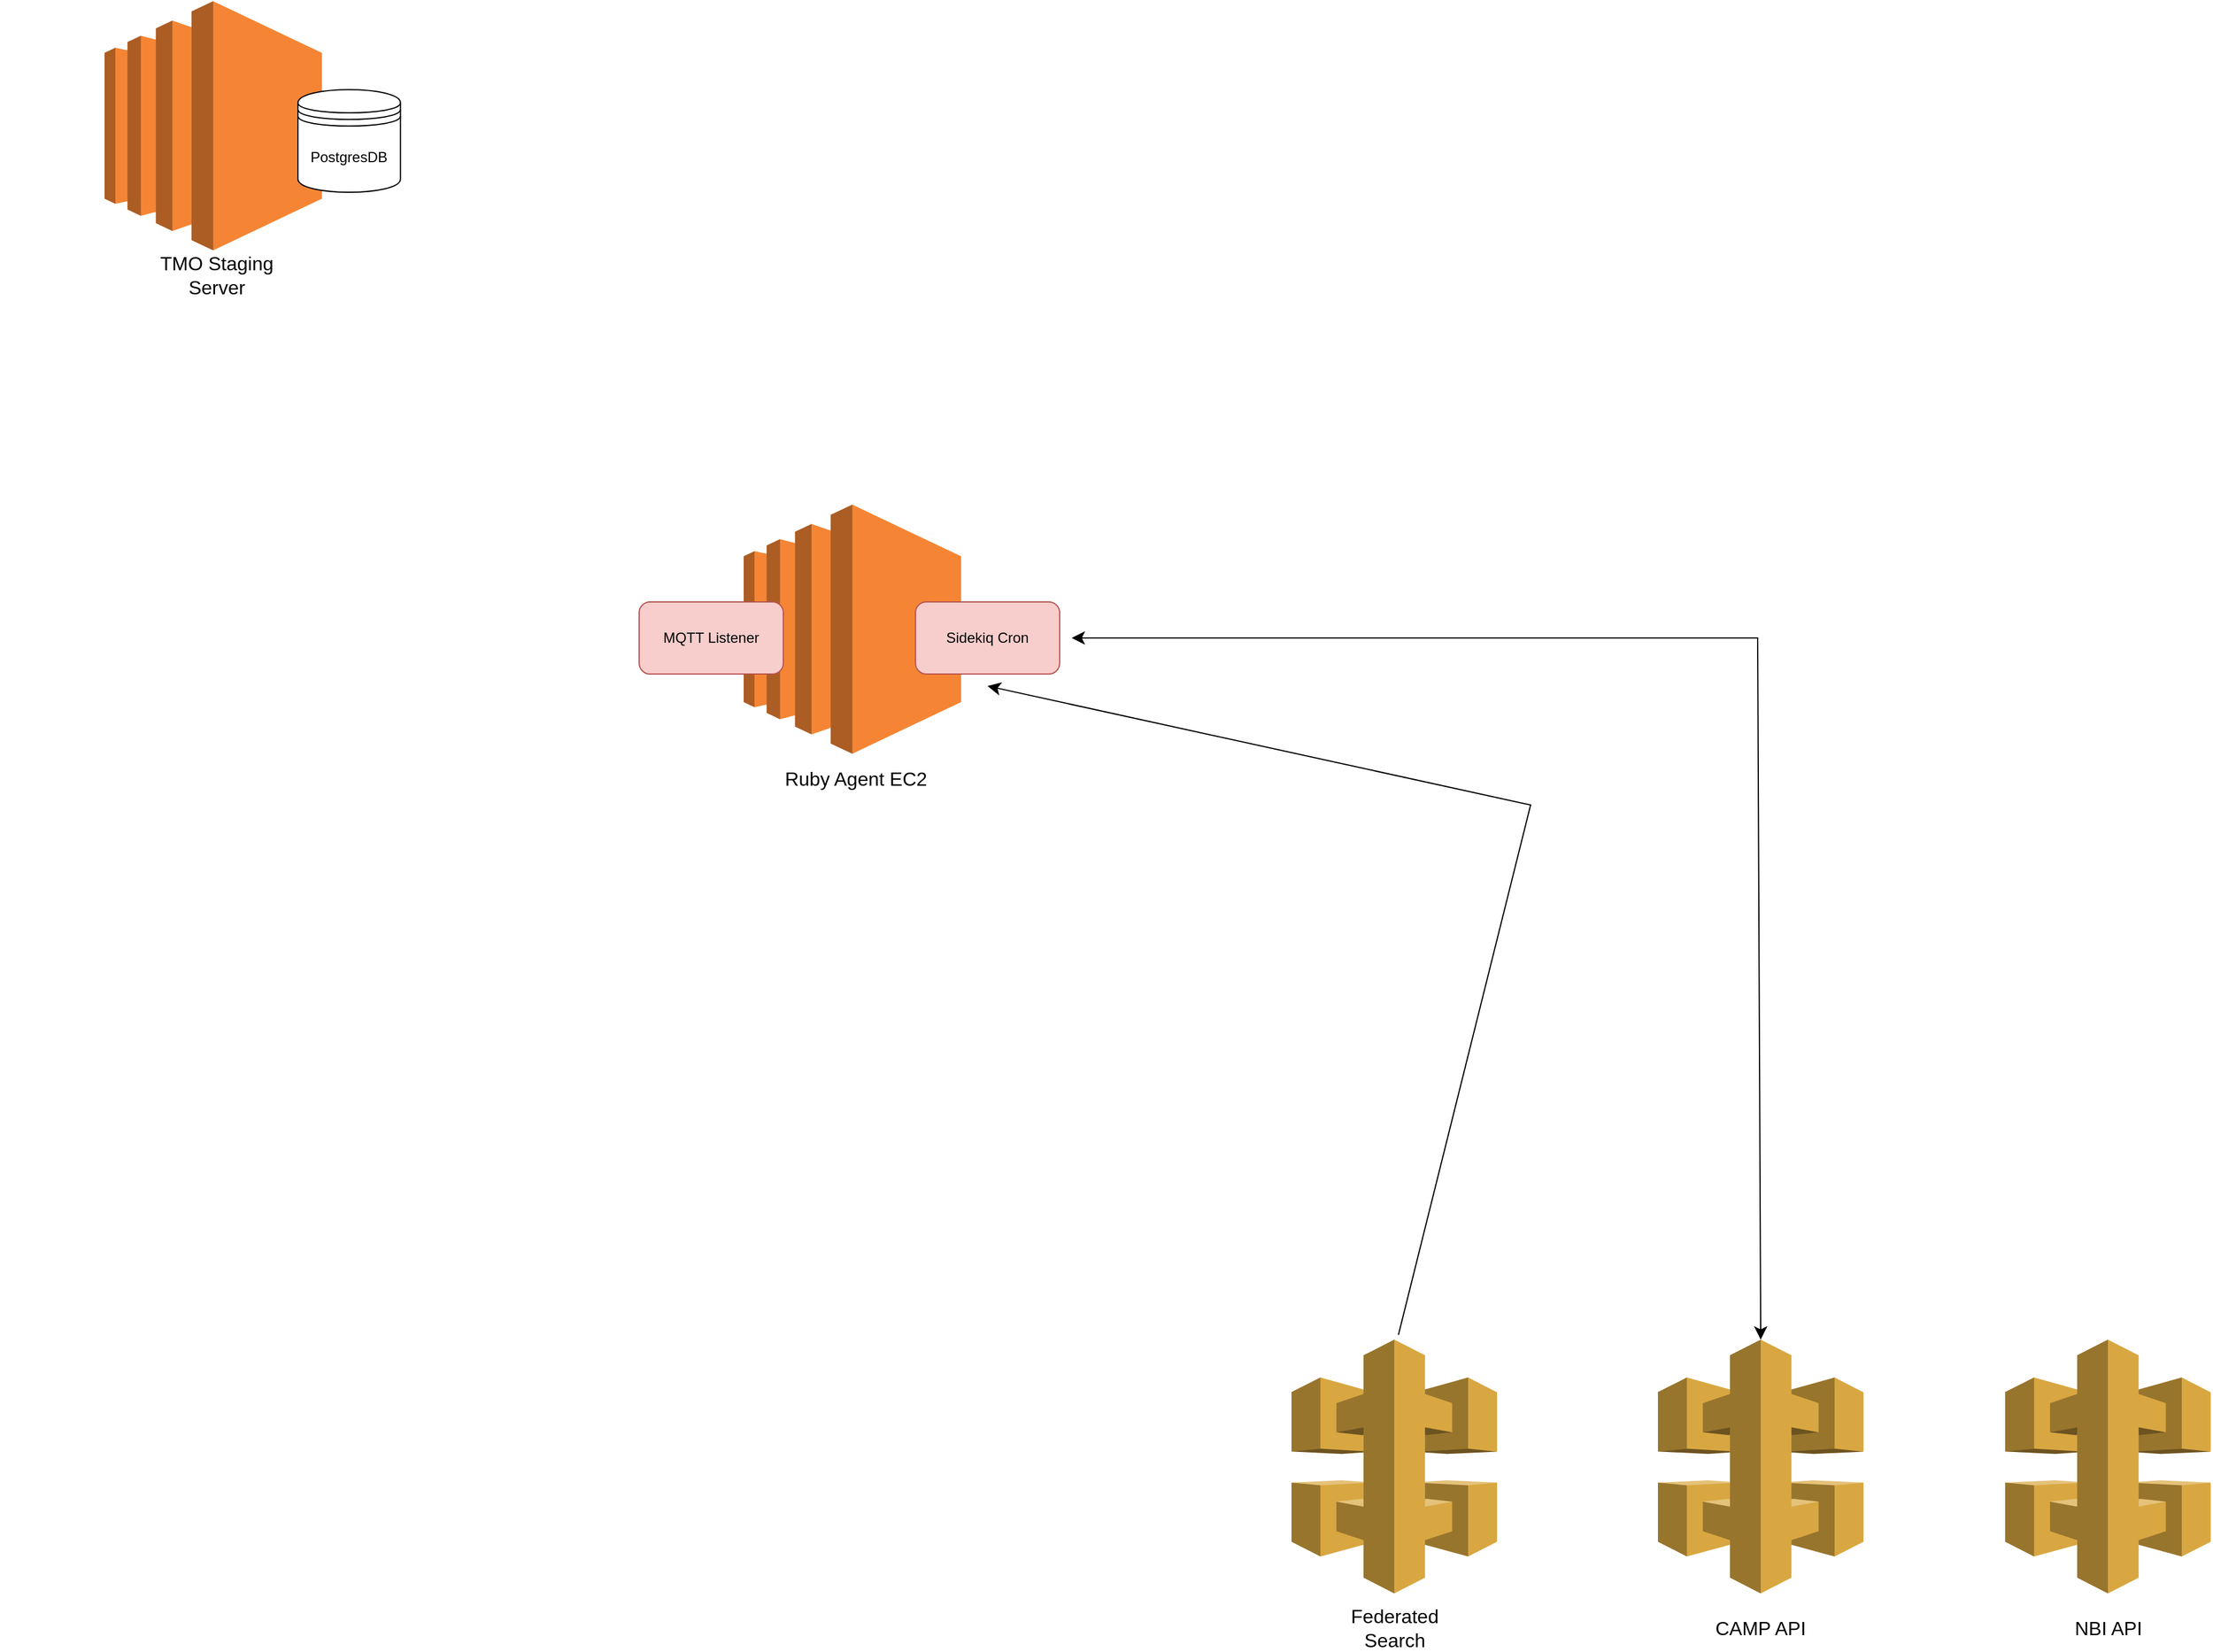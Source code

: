 <mxfile version="24.0.2" type="github">
  <diagram name="Page-1" id="Kr2ntku6KOnwrp9GdXT6">
    <mxGraphModel dx="1895" dy="2007" grid="0" gridSize="10" guides="1" tooltips="1" connect="1" arrows="1" fold="1" page="0" pageScale="1" pageWidth="850" pageHeight="1100" math="0" shadow="0">
      <root>
        <mxCell id="0" />
        <mxCell id="1" parent="0" />
        <mxCell id="RGzQTjB-QN1Bn-FcTvta-14" value="" style="group" parent="1" vertex="1" connectable="0">
          <mxGeometry x="386" y="-15" width="350" height="262" as="geometry" />
        </mxCell>
        <mxCell id="RGzQTjB-QN1Bn-FcTvta-11" value="" style="group" parent="RGzQTjB-QN1Bn-FcTvta-14" vertex="1" connectable="0">
          <mxGeometry x="87" width="187" height="262" as="geometry" />
        </mxCell>
        <mxCell id="RGzQTjB-QN1Bn-FcTvta-9" value="" style="outlineConnect=0;dashed=0;verticalLabelPosition=bottom;verticalAlign=top;align=center;html=1;shape=mxgraph.aws3.ec2;fillColor=#F58534;gradientColor=none;" parent="RGzQTjB-QN1Bn-FcTvta-11" vertex="1">
          <mxGeometry width="180.97" height="207.338" as="geometry" />
        </mxCell>
        <mxCell id="RGzQTjB-QN1Bn-FcTvta-10" value="Ruby Agent EC2" style="text;strokeColor=none;fillColor=none;html=1;align=center;verticalAlign=middle;whiteSpace=wrap;rounded=0;fontSize=16;" parent="RGzQTjB-QN1Bn-FcTvta-11" vertex="1">
          <mxGeometry x="30.24" y="213.935" width="126.52" height="28.273" as="geometry" />
        </mxCell>
        <mxCell id="RGzQTjB-QN1Bn-FcTvta-12" value="Sidekiq Cron" style="rounded=1;whiteSpace=wrap;html=1;perimeterSpacing=10;fillColor=#f8cecc;strokeColor=#b85450;" parent="RGzQTjB-QN1Bn-FcTvta-14" vertex="1">
          <mxGeometry x="230" y="81" width="120" height="60" as="geometry" />
        </mxCell>
        <mxCell id="RGzQTjB-QN1Bn-FcTvta-13" value="MQTT Listener" style="rounded=1;whiteSpace=wrap;html=1;perimeterSpacing=10;fillColor=#f8cecc;strokeColor=#b85450;" parent="RGzQTjB-QN1Bn-FcTvta-14" vertex="1">
          <mxGeometry y="81" width="120" height="60" as="geometry" />
        </mxCell>
        <mxCell id="RGzQTjB-QN1Bn-FcTvta-18" value="" style="group" parent="1" vertex="1" connectable="0">
          <mxGeometry x="-146" y="-434" width="350" height="262" as="geometry" />
        </mxCell>
        <mxCell id="RGzQTjB-QN1Bn-FcTvta-19" value="" style="group" parent="RGzQTjB-QN1Bn-FcTvta-18" vertex="1" connectable="0">
          <mxGeometry x="87" width="187" height="262" as="geometry" />
        </mxCell>
        <mxCell id="RGzQTjB-QN1Bn-FcTvta-20" value="" style="outlineConnect=0;dashed=0;verticalLabelPosition=bottom;verticalAlign=top;align=center;html=1;shape=mxgraph.aws3.ec2;fillColor=#F58534;gradientColor=none;" parent="RGzQTjB-QN1Bn-FcTvta-19" vertex="1">
          <mxGeometry width="180.97" height="207.338" as="geometry" />
        </mxCell>
        <mxCell id="RGzQTjB-QN1Bn-FcTvta-21" value="TMO Staging Server" style="text;strokeColor=none;fillColor=none;html=1;align=center;verticalAlign=middle;whiteSpace=wrap;rounded=0;fontSize=16;" parent="RGzQTjB-QN1Bn-FcTvta-19" vertex="1">
          <mxGeometry x="30.24" y="213.935" width="126.52" height="28.273" as="geometry" />
        </mxCell>
        <mxCell id="RGzQTjB-QN1Bn-FcTvta-24" value="PostgresDB" style="shape=datastore;whiteSpace=wrap;html=1;" parent="RGzQTjB-QN1Bn-FcTvta-18" vertex="1">
          <mxGeometry x="248" y="73.67" width="85.33" height="85.33" as="geometry" />
        </mxCell>
        <mxCell id="RGzQTjB-QN1Bn-FcTvta-35" value="" style="group" parent="1" vertex="1" connectable="0">
          <mxGeometry x="929" y="680" width="765.1" height="259" as="geometry" />
        </mxCell>
        <mxCell id="RGzQTjB-QN1Bn-FcTvta-32" value="" style="group" parent="RGzQTjB-QN1Bn-FcTvta-35" vertex="1" connectable="0">
          <mxGeometry width="171.1" height="254.937" as="geometry" />
        </mxCell>
        <mxCell id="RGzQTjB-QN1Bn-FcTvta-25" value="" style="outlineConnect=0;dashed=0;verticalLabelPosition=bottom;verticalAlign=top;align=center;html=1;shape=mxgraph.aws3.api_gateway;fillColor=#D9A741;gradientColor=none;" parent="RGzQTjB-QN1Bn-FcTvta-32" vertex="1">
          <mxGeometry width="171.1" height="211.263" as="geometry" />
        </mxCell>
        <mxCell id="RGzQTjB-QN1Bn-FcTvta-30" value="Federated Search" style="text;strokeColor=none;fillColor=none;html=1;align=center;verticalAlign=middle;whiteSpace=wrap;rounded=0;fontSize=16;" parent="RGzQTjB-QN1Bn-FcTvta-32" vertex="1">
          <mxGeometry x="55.55" y="224.467" width="60.0" height="30.471" as="geometry" />
        </mxCell>
        <mxCell id="RGzQTjB-QN1Bn-FcTvta-33" value="" style="group" parent="RGzQTjB-QN1Bn-FcTvta-35" vertex="1" connectable="0">
          <mxGeometry x="305.0" width="171.1" height="259" as="geometry" />
        </mxCell>
        <mxCell id="RGzQTjB-QN1Bn-FcTvta-26" value="" style="outlineConnect=0;dashed=0;verticalLabelPosition=bottom;verticalAlign=top;align=center;html=1;shape=mxgraph.aws3.api_gateway;fillColor=#D9A741;gradientColor=none;" parent="RGzQTjB-QN1Bn-FcTvta-33" vertex="1">
          <mxGeometry width="171.1" height="211.263" as="geometry" />
        </mxCell>
        <mxCell id="RGzQTjB-QN1Bn-FcTvta-29" value="CAMP API" style="text;strokeColor=none;fillColor=none;html=1;align=center;verticalAlign=middle;whiteSpace=wrap;rounded=0;fontSize=16;" parent="RGzQTjB-QN1Bn-FcTvta-33" vertex="1">
          <mxGeometry x="39.82" y="220.404" width="91.45" height="38.596" as="geometry" />
        </mxCell>
        <mxCell id="RGzQTjB-QN1Bn-FcTvta-34" value="" style="group" parent="RGzQTjB-QN1Bn-FcTvta-35" vertex="1" connectable="0">
          <mxGeometry x="594.0" width="171.1" height="259" as="geometry" />
        </mxCell>
        <mxCell id="RGzQTjB-QN1Bn-FcTvta-27" value="" style="outlineConnect=0;dashed=0;verticalLabelPosition=bottom;verticalAlign=top;align=center;html=1;shape=mxgraph.aws3.api_gateway;fillColor=#D9A741;gradientColor=none;" parent="RGzQTjB-QN1Bn-FcTvta-34" vertex="1">
          <mxGeometry width="171.1" height="211.263" as="geometry" />
        </mxCell>
        <mxCell id="RGzQTjB-QN1Bn-FcTvta-28" value="NBI API" style="text;strokeColor=none;fillColor=none;html=1;align=center;verticalAlign=middle;whiteSpace=wrap;rounded=0;fontSize=16;" parent="RGzQTjB-QN1Bn-FcTvta-34" vertex="1">
          <mxGeometry x="55.55" y="220.404" width="60.0" height="38.596" as="geometry" />
        </mxCell>
        <mxCell id="SiM1tdvQzd-UE8miKP8F-2" style="edgeStyle=none;curved=0;rounded=0;orthogonalLoop=1;jettySize=auto;html=1;fontSize=12;startSize=8;endSize=8;entryX=1;entryY=0.5;entryDx=0;entryDy=0;exitX=0.5;exitY=0;exitDx=0;exitDy=0;exitPerimeter=0;startArrow=classic;startFill=1;" edge="1" parent="1" source="RGzQTjB-QN1Bn-FcTvta-26" target="RGzQTjB-QN1Bn-FcTvta-12">
          <mxGeometry relative="1" as="geometry">
            <mxPoint x="824.714" y="50.857" as="targetPoint" />
            <Array as="points">
              <mxPoint x="1317" y="96" />
            </Array>
          </mxGeometry>
        </mxCell>
        <mxCell id="SiM1tdvQzd-UE8miKP8F-9" style="edgeStyle=none;curved=0;rounded=0;orthogonalLoop=1;jettySize=auto;html=1;fontSize=12;startSize=8;endSize=8;entryX=0.5;entryY=1;entryDx=0;entryDy=0;" edge="1" parent="1" target="RGzQTjB-QN1Bn-FcTvta-12">
          <mxGeometry relative="1" as="geometry">
            <mxPoint x="526.667" y="785.631" as="targetPoint" />
            <mxPoint x="1018" y="676" as="sourcePoint" />
            <Array as="points">
              <mxPoint x="1128" y="235" />
            </Array>
          </mxGeometry>
        </mxCell>
      </root>
    </mxGraphModel>
  </diagram>
</mxfile>
